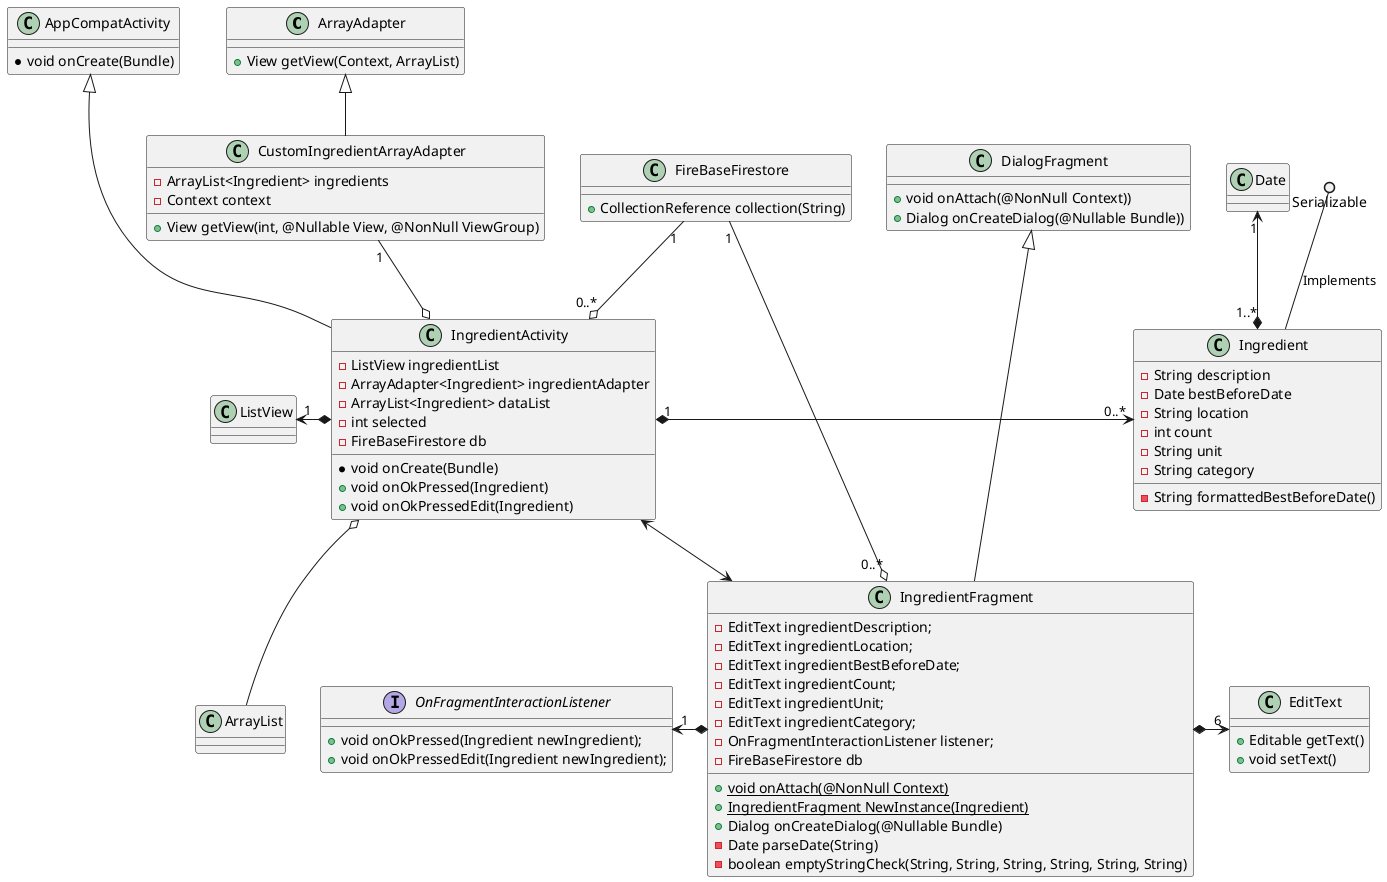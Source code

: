 @startuml
'https://plantuml.com/class-diagram

class ArrayAdapter {
+View getView(Context, ArrayList)
}

class EditText {
+Editable getText()
+void setText()
}

class FireBaseFirestore {
+CollectionReference collection(String)
}

class Ingredient {
-String description
-Date bestBeforeDate
-String location
-int count
-String unit
-String category

-String formattedBestBeforeDate()
}

class AppCompatActivity {
*void onCreate(Bundle)
}

class IngredientActivity {
-ListView ingredientList
-ArrayAdapter<Ingredient> ingredientAdapter
-ArrayList<Ingredient> dataList
-int selected
-FireBaseFirestore db

*void onCreate(Bundle)
+void onOkPressed(Ingredient)
+void onOkPressedEdit(Ingredient)
}

class DialogFragment {
+void onAttach(@NonNull Context))
+Dialog onCreateDialog(@Nullable Bundle))
}

class IngredientFragment {
-EditText ingredientDescription;
-EditText ingredientLocation;
-EditText ingredientBestBeforeDate;
-EditText ingredientCount;
-EditText ingredientUnit;
-EditText ingredientCategory;
-OnFragmentInteractionListener listener;
-FireBaseFirestore db

+ {static} void onAttach(@NonNull Context)
+ {static} IngredientFragment NewInstance(Ingredient)
+ Dialog onCreateDialog(@Nullable Bundle)
- Date parseDate(String)
- boolean emptyStringCheck(String, String, String, String, String, String)
}

interface OnFragmentInteractionListener {
+void onOkPressed(Ingredient newIngredient);
+void onOkPressedEdit(Ingredient newIngredient);
}

class CustomIngredientArrayAdapter extends ArrayAdapter {
- ArrayList<Ingredient> ingredients
- Context context

+ View getView(int, @Nullable View, @NonNull ViewGroup)
}

Serializable ()-- Ingredient : Implements
Date "1" <--* "1..*" Ingredient

IngredientActivity "1" *-> "0..*" Ingredient
ListView "1" <-* IngredientActivity
CustomIngredientArrayAdapter "1" --o IngredientActivity
FireBaseFirestore "1" --o "0..*" IngredientActivity
IngredientActivity o-- ArrayList
AppCompatActivity <|--- IngredientActivity
DialogFragment <|--- IngredientFragment

IngredientFragment *-> "6" EditText
OnFragmentInteractionListener "1" <-* IngredientFragment
FireBaseFirestore "1" --o "0..*" IngredientFragment
IngredientActivity <--> IngredientFragment

@enduml